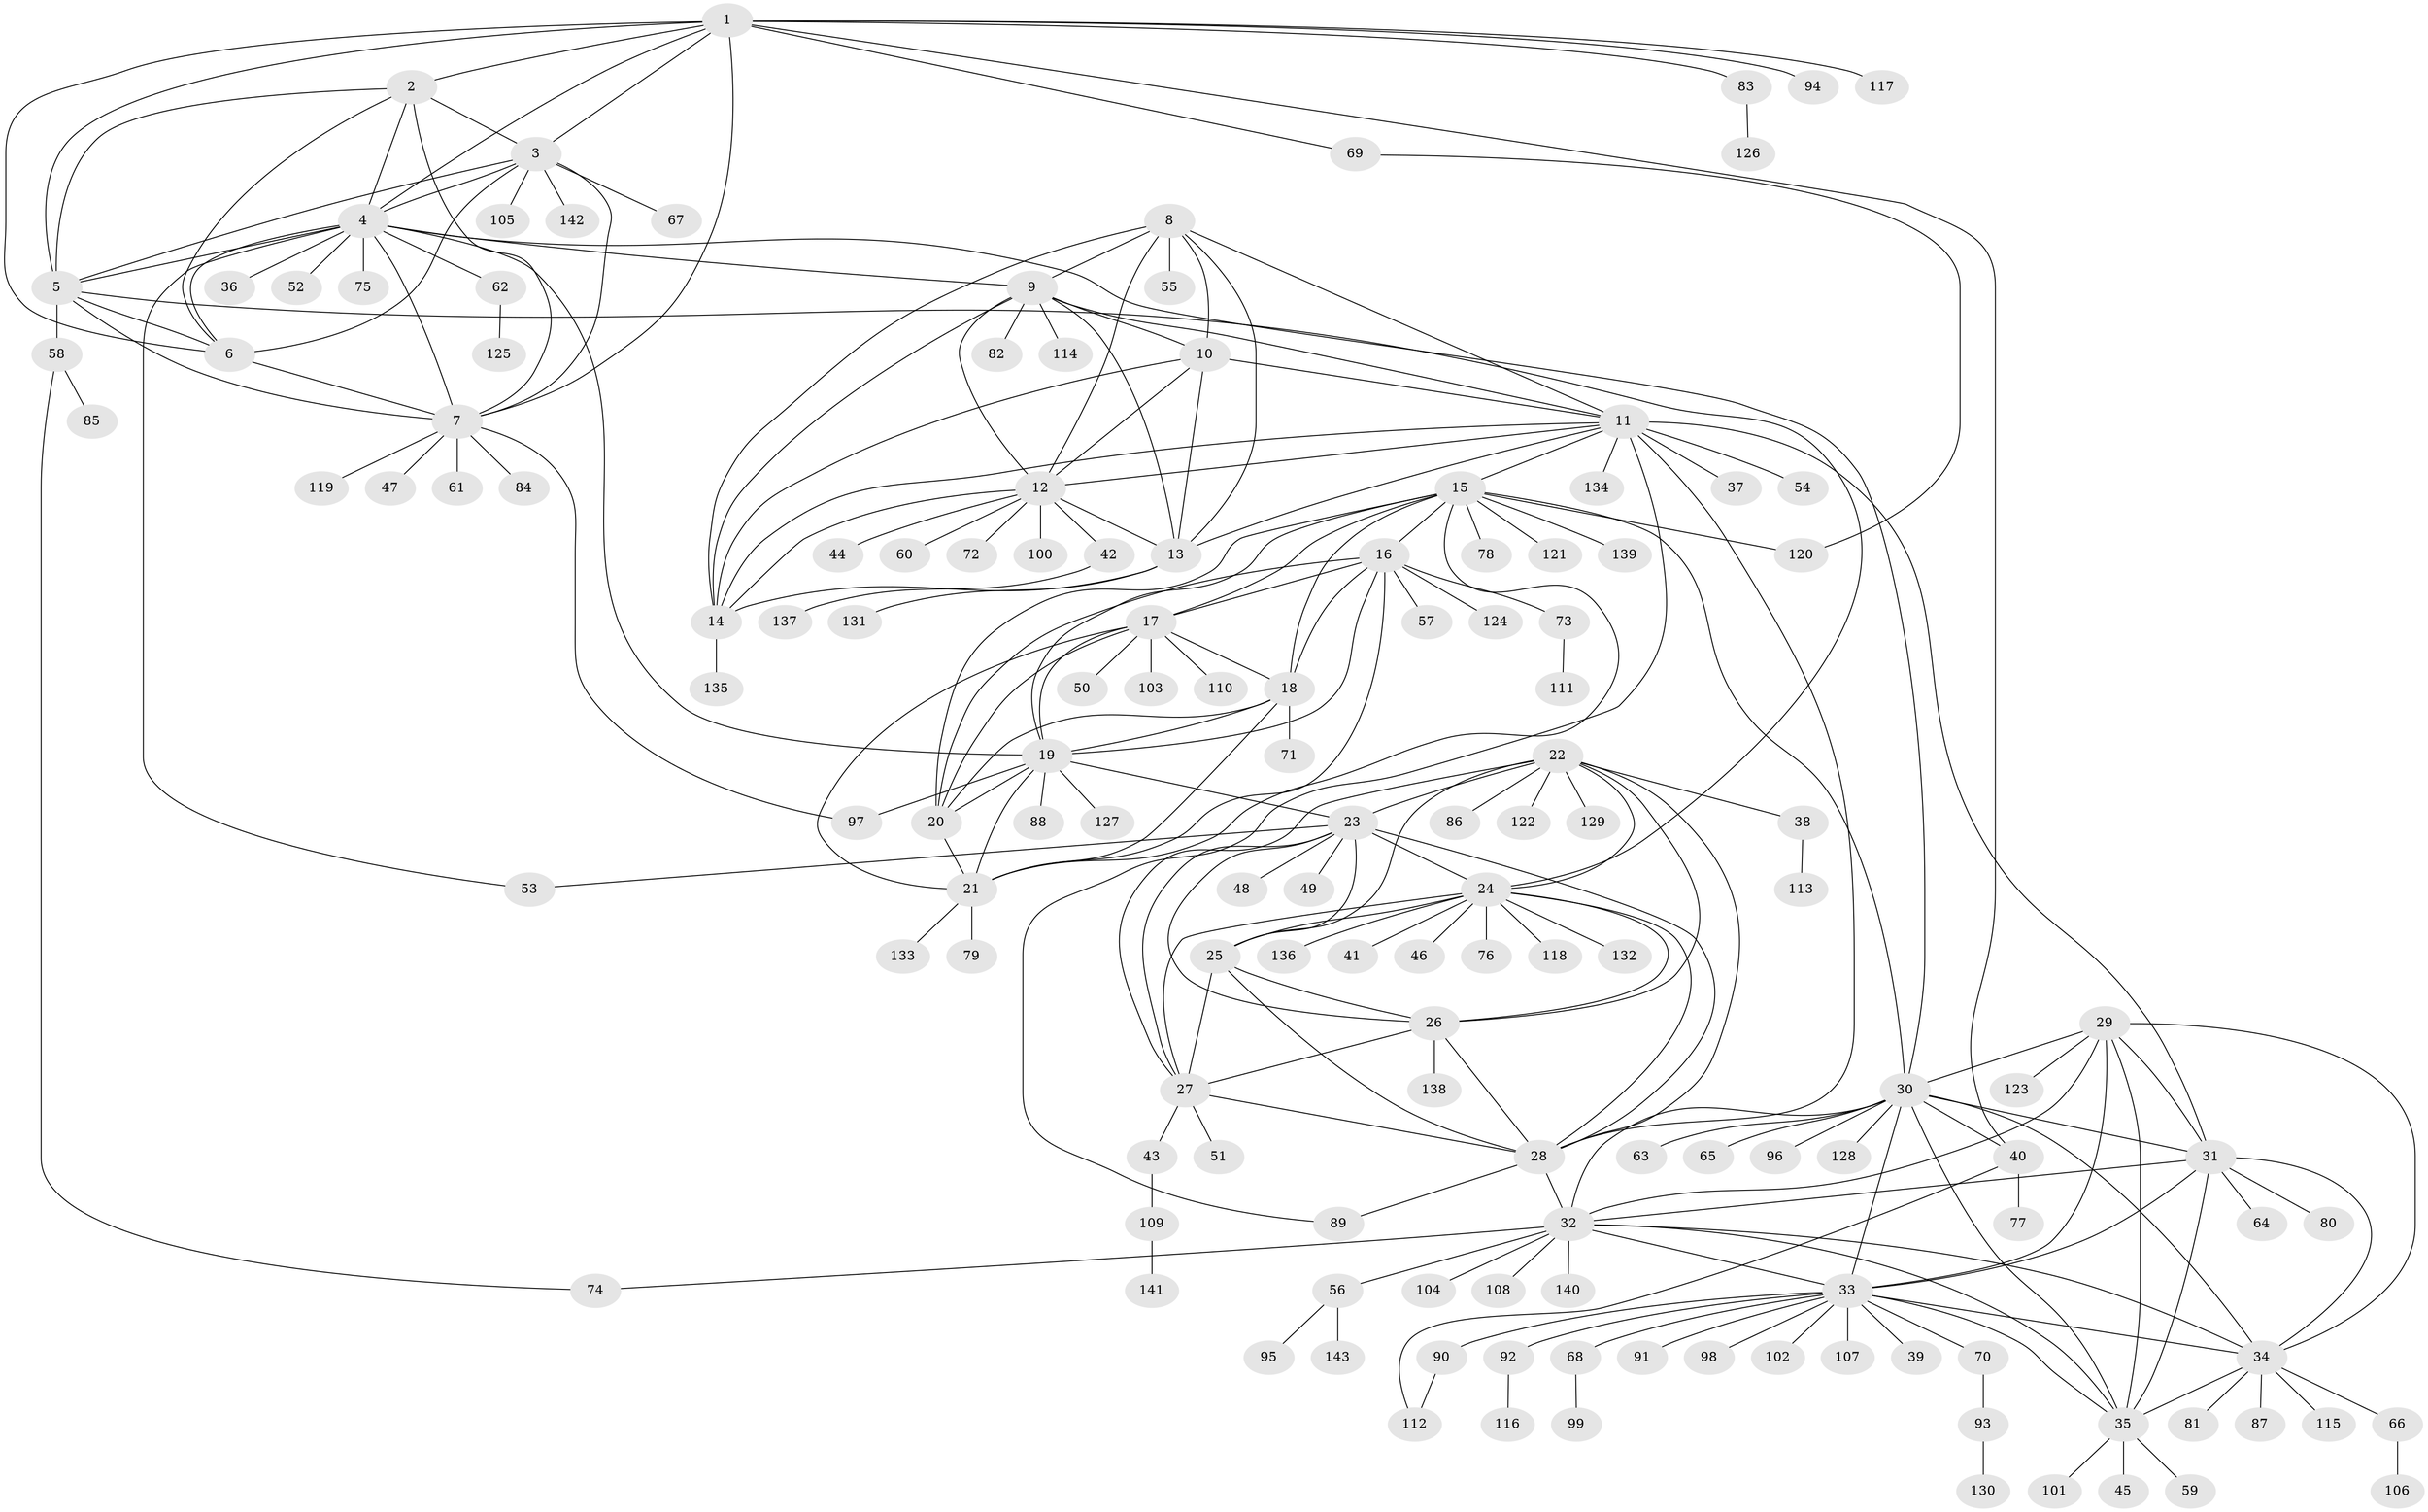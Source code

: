 // coarse degree distribution, {1: 0.6976744186046512, 6: 0.11627906976744186, 3: 0.023255813953488372, 7: 0.06976744186046512, 11: 0.023255813953488372, 2: 0.023255813953488372, 8: 0.023255813953488372, 5: 0.023255813953488372}
// Generated by graph-tools (version 1.1) at 2025/37/03/04/25 23:37:43]
// undirected, 143 vertices, 230 edges
graph export_dot {
  node [color=gray90,style=filled];
  1;
  2;
  3;
  4;
  5;
  6;
  7;
  8;
  9;
  10;
  11;
  12;
  13;
  14;
  15;
  16;
  17;
  18;
  19;
  20;
  21;
  22;
  23;
  24;
  25;
  26;
  27;
  28;
  29;
  30;
  31;
  32;
  33;
  34;
  35;
  36;
  37;
  38;
  39;
  40;
  41;
  42;
  43;
  44;
  45;
  46;
  47;
  48;
  49;
  50;
  51;
  52;
  53;
  54;
  55;
  56;
  57;
  58;
  59;
  60;
  61;
  62;
  63;
  64;
  65;
  66;
  67;
  68;
  69;
  70;
  71;
  72;
  73;
  74;
  75;
  76;
  77;
  78;
  79;
  80;
  81;
  82;
  83;
  84;
  85;
  86;
  87;
  88;
  89;
  90;
  91;
  92;
  93;
  94;
  95;
  96;
  97;
  98;
  99;
  100;
  101;
  102;
  103;
  104;
  105;
  106;
  107;
  108;
  109;
  110;
  111;
  112;
  113;
  114;
  115;
  116;
  117;
  118;
  119;
  120;
  121;
  122;
  123;
  124;
  125;
  126;
  127;
  128;
  129;
  130;
  131;
  132;
  133;
  134;
  135;
  136;
  137;
  138;
  139;
  140;
  141;
  142;
  143;
  1 -- 2;
  1 -- 3;
  1 -- 4;
  1 -- 5;
  1 -- 6;
  1 -- 7;
  1 -- 40;
  1 -- 69;
  1 -- 83;
  1 -- 94;
  1 -- 117;
  2 -- 3;
  2 -- 4;
  2 -- 5;
  2 -- 6;
  2 -- 7;
  3 -- 4;
  3 -- 5;
  3 -- 6;
  3 -- 7;
  3 -- 67;
  3 -- 105;
  3 -- 142;
  4 -- 5;
  4 -- 6;
  4 -- 7;
  4 -- 9;
  4 -- 19;
  4 -- 30;
  4 -- 36;
  4 -- 52;
  4 -- 53;
  4 -- 62;
  4 -- 75;
  5 -- 6;
  5 -- 7;
  5 -- 24;
  5 -- 58;
  6 -- 7;
  7 -- 47;
  7 -- 61;
  7 -- 84;
  7 -- 97;
  7 -- 119;
  8 -- 9;
  8 -- 10;
  8 -- 11;
  8 -- 12;
  8 -- 13;
  8 -- 14;
  8 -- 55;
  9 -- 10;
  9 -- 11;
  9 -- 12;
  9 -- 13;
  9 -- 14;
  9 -- 82;
  9 -- 114;
  10 -- 11;
  10 -- 12;
  10 -- 13;
  10 -- 14;
  11 -- 12;
  11 -- 13;
  11 -- 14;
  11 -- 15;
  11 -- 28;
  11 -- 31;
  11 -- 37;
  11 -- 54;
  11 -- 89;
  11 -- 134;
  12 -- 13;
  12 -- 14;
  12 -- 42;
  12 -- 44;
  12 -- 60;
  12 -- 72;
  12 -- 100;
  13 -- 14;
  13 -- 131;
  14 -- 135;
  15 -- 16;
  15 -- 17;
  15 -- 18;
  15 -- 19;
  15 -- 20;
  15 -- 21;
  15 -- 30;
  15 -- 78;
  15 -- 120;
  15 -- 121;
  15 -- 139;
  16 -- 17;
  16 -- 18;
  16 -- 19;
  16 -- 20;
  16 -- 21;
  16 -- 57;
  16 -- 73;
  16 -- 124;
  17 -- 18;
  17 -- 19;
  17 -- 20;
  17 -- 21;
  17 -- 50;
  17 -- 103;
  17 -- 110;
  18 -- 19;
  18 -- 20;
  18 -- 21;
  18 -- 71;
  19 -- 20;
  19 -- 21;
  19 -- 23;
  19 -- 88;
  19 -- 97;
  19 -- 127;
  20 -- 21;
  21 -- 79;
  21 -- 133;
  22 -- 23;
  22 -- 24;
  22 -- 25;
  22 -- 26;
  22 -- 27;
  22 -- 28;
  22 -- 38;
  22 -- 86;
  22 -- 122;
  22 -- 129;
  23 -- 24;
  23 -- 25;
  23 -- 26;
  23 -- 27;
  23 -- 28;
  23 -- 48;
  23 -- 49;
  23 -- 53;
  24 -- 25;
  24 -- 26;
  24 -- 27;
  24 -- 28;
  24 -- 41;
  24 -- 46;
  24 -- 76;
  24 -- 118;
  24 -- 132;
  24 -- 136;
  25 -- 26;
  25 -- 27;
  25 -- 28;
  26 -- 27;
  26 -- 28;
  26 -- 138;
  27 -- 28;
  27 -- 43;
  27 -- 51;
  28 -- 32;
  28 -- 89;
  29 -- 30;
  29 -- 31;
  29 -- 32;
  29 -- 33;
  29 -- 34;
  29 -- 35;
  29 -- 123;
  30 -- 31;
  30 -- 32;
  30 -- 33;
  30 -- 34;
  30 -- 35;
  30 -- 40;
  30 -- 63;
  30 -- 65;
  30 -- 96;
  30 -- 128;
  31 -- 32;
  31 -- 33;
  31 -- 34;
  31 -- 35;
  31 -- 64;
  31 -- 80;
  32 -- 33;
  32 -- 34;
  32 -- 35;
  32 -- 56;
  32 -- 74;
  32 -- 104;
  32 -- 108;
  32 -- 140;
  33 -- 34;
  33 -- 35;
  33 -- 39;
  33 -- 68;
  33 -- 70;
  33 -- 90;
  33 -- 91;
  33 -- 92;
  33 -- 98;
  33 -- 102;
  33 -- 107;
  34 -- 35;
  34 -- 66;
  34 -- 81;
  34 -- 87;
  34 -- 115;
  35 -- 45;
  35 -- 59;
  35 -- 101;
  38 -- 113;
  40 -- 77;
  40 -- 112;
  42 -- 137;
  43 -- 109;
  56 -- 95;
  56 -- 143;
  58 -- 74;
  58 -- 85;
  62 -- 125;
  66 -- 106;
  68 -- 99;
  69 -- 120;
  70 -- 93;
  73 -- 111;
  83 -- 126;
  90 -- 112;
  92 -- 116;
  93 -- 130;
  109 -- 141;
}
